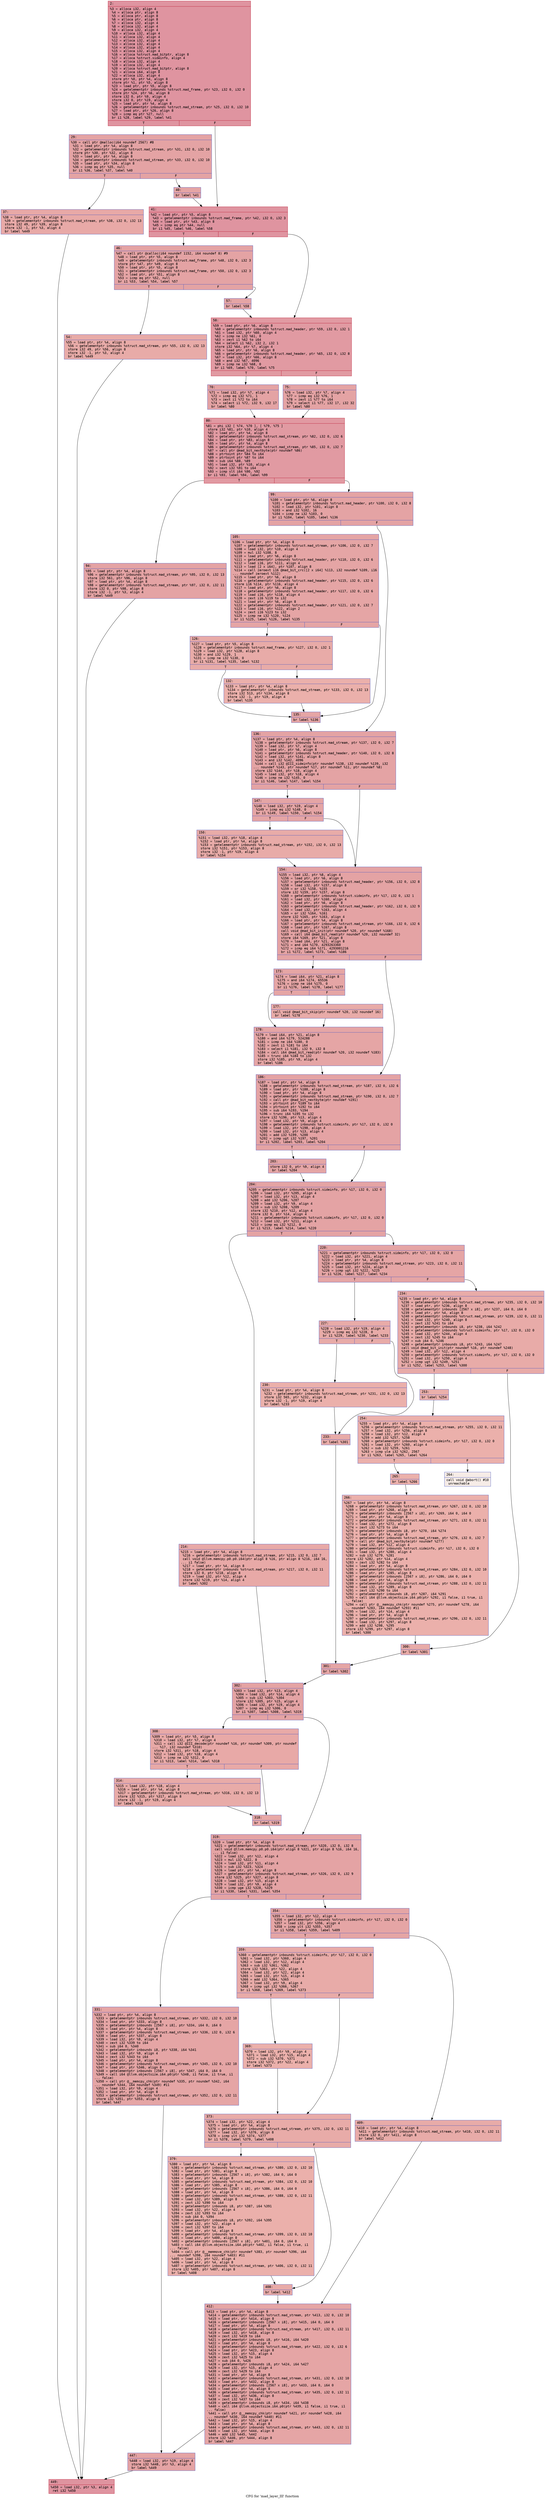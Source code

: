 digraph "CFG for 'mad_layer_III' function" {
	label="CFG for 'mad_layer_III' function";

	Node0x600001e885f0 [shape=record,color="#b70d28ff", style=filled, fillcolor="#b70d2870" fontname="Courier",label="{2:\l|  %3 = alloca i32, align 4\l  %4 = alloca ptr, align 8\l  %5 = alloca ptr, align 8\l  %6 = alloca ptr, align 8\l  %7 = alloca i32, align 4\l  %8 = alloca i32, align 4\l  %9 = alloca i32, align 4\l  %10 = alloca i32, align 4\l  %11 = alloca i32, align 4\l  %12 = alloca i32, align 4\l  %13 = alloca i32, align 4\l  %14 = alloca i32, align 4\l  %15 = alloca i32, align 4\l  %16 = alloca %struct.mad_bitptr, align 8\l  %17 = alloca %struct.sideinfo, align 4\l  %18 = alloca i32, align 4\l  %19 = alloca i32, align 4\l  %20 = alloca %struct.mad_bitptr, align 8\l  %21 = alloca i64, align 8\l  %22 = alloca i32, align 4\l  store ptr %0, ptr %4, align 8\l  store ptr %1, ptr %5, align 8\l  %23 = load ptr, ptr %5, align 8\l  %24 = getelementptr inbounds %struct.mad_frame, ptr %23, i32 0, i32 0\l  store ptr %24, ptr %6, align 8\l  store i32 0, ptr %9, align 4\l  store i32 0, ptr %19, align 4\l  %25 = load ptr, ptr %4, align 8\l  %26 = getelementptr inbounds %struct.mad_stream, ptr %25, i32 0, i32 10\l  %27 = load ptr, ptr %26, align 8\l  %28 = icmp eq ptr %27, null\l  br i1 %28, label %29, label %41\l|{<s0>T|<s1>F}}"];
	Node0x600001e885f0:s0 -> Node0x600001e88640[tooltip="2 -> 29\nProbability 37.50%" ];
	Node0x600001e885f0:s1 -> Node0x600001e88730[tooltip="2 -> 41\nProbability 62.50%" ];
	Node0x600001e88640 [shape=record,color="#3d50c3ff", style=filled, fillcolor="#c32e3170" fontname="Courier",label="{29:\l|  %30 = call ptr @malloc(i64 noundef 2567) #8\l  %31 = load ptr, ptr %4, align 8\l  %32 = getelementptr inbounds %struct.mad_stream, ptr %31, i32 0, i32 10\l  store ptr %30, ptr %32, align 8\l  %33 = load ptr, ptr %4, align 8\l  %34 = getelementptr inbounds %struct.mad_stream, ptr %33, i32 0, i32 10\l  %35 = load ptr, ptr %34, align 8\l  %36 = icmp eq ptr %35, null\l  br i1 %36, label %37, label %40\l|{<s0>T|<s1>F}}"];
	Node0x600001e88640:s0 -> Node0x600001e88690[tooltip="29 -> 37\nProbability 37.50%" ];
	Node0x600001e88640:s1 -> Node0x600001e886e0[tooltip="29 -> 40\nProbability 62.50%" ];
	Node0x600001e88690 [shape=record,color="#3d50c3ff", style=filled, fillcolor="#ca3b3770" fontname="Courier",label="{37:\l|  %38 = load ptr, ptr %4, align 8\l  %39 = getelementptr inbounds %struct.mad_stream, ptr %38, i32 0, i32 13\l  store i32 49, ptr %39, align 8\l  store i32 -1, ptr %3, align 4\l  br label %449\l}"];
	Node0x600001e88690 -> Node0x600001e89770[tooltip="37 -> 449\nProbability 100.00%" ];
	Node0x600001e886e0 [shape=record,color="#3d50c3ff", style=filled, fillcolor="#c5333470" fontname="Courier",label="{40:\l|  br label %41\l}"];
	Node0x600001e886e0 -> Node0x600001e88730[tooltip="40 -> 41\nProbability 100.00%" ];
	Node0x600001e88730 [shape=record,color="#b70d28ff", style=filled, fillcolor="#b70d2870" fontname="Courier",label="{41:\l|  %42 = load ptr, ptr %5, align 8\l  %43 = getelementptr inbounds %struct.mad_frame, ptr %42, i32 0, i32 3\l  %44 = load ptr, ptr %43, align 8\l  %45 = icmp eq ptr %44, null\l  br i1 %45, label %46, label %58\l|{<s0>T|<s1>F}}"];
	Node0x600001e88730:s0 -> Node0x600001e88780[tooltip="41 -> 46\nProbability 37.50%" ];
	Node0x600001e88730:s1 -> Node0x600001e88870[tooltip="41 -> 58\nProbability 62.50%" ];
	Node0x600001e88780 [shape=record,color="#3d50c3ff", style=filled, fillcolor="#c32e3170" fontname="Courier",label="{46:\l|  %47 = call ptr @calloc(i64 noundef 1152, i64 noundef 8) #9\l  %48 = load ptr, ptr %5, align 8\l  %49 = getelementptr inbounds %struct.mad_frame, ptr %48, i32 0, i32 3\l  store ptr %47, ptr %49, align 8\l  %50 = load ptr, ptr %5, align 8\l  %51 = getelementptr inbounds %struct.mad_frame, ptr %50, i32 0, i32 3\l  %52 = load ptr, ptr %51, align 8\l  %53 = icmp eq ptr %52, null\l  br i1 %53, label %54, label %57\l|{<s0>T|<s1>F}}"];
	Node0x600001e88780:s0 -> Node0x600001e887d0[tooltip="46 -> 54\nProbability 37.50%" ];
	Node0x600001e88780:s1 -> Node0x600001e88820[tooltip="46 -> 57\nProbability 62.50%" ];
	Node0x600001e887d0 [shape=record,color="#3d50c3ff", style=filled, fillcolor="#cc403a70" fontname="Courier",label="{54:\l|  %55 = load ptr, ptr %4, align 8\l  %56 = getelementptr inbounds %struct.mad_stream, ptr %55, i32 0, i32 13\l  store i32 49, ptr %56, align 8\l  store i32 -1, ptr %3, align 4\l  br label %449\l}"];
	Node0x600001e887d0 -> Node0x600001e89770[tooltip="54 -> 449\nProbability 100.00%" ];
	Node0x600001e88820 [shape=record,color="#3d50c3ff", style=filled, fillcolor="#c5333470" fontname="Courier",label="{57:\l|  br label %58\l}"];
	Node0x600001e88820 -> Node0x600001e88870[tooltip="57 -> 58\nProbability 100.00%" ];
	Node0x600001e88870 [shape=record,color="#b70d28ff", style=filled, fillcolor="#bb1b2c70" fontname="Courier",label="{58:\l|  %59 = load ptr, ptr %6, align 8\l  %60 = getelementptr inbounds %struct.mad_header, ptr %59, i32 0, i32 1\l  %61 = load i32, ptr %60, align 4\l  %62 = icmp ne i32 %61, 0\l  %63 = zext i1 %62 to i64\l  %64 = select i1 %62, i32 2, i32 1\l  store i32 %64, ptr %7, align 4\l  %65 = load ptr, ptr %6, align 8\l  %66 = getelementptr inbounds %struct.mad_header, ptr %65, i32 0, i32 8\l  %67 = load i32, ptr %66, align 8\l  %68 = and i32 %67, 4096\l  %69 = icmp ne i32 %68, 0\l  br i1 %69, label %70, label %75\l|{<s0>T|<s1>F}}"];
	Node0x600001e88870:s0 -> Node0x600001e888c0[tooltip="58 -> 70\nProbability 50.00%" ];
	Node0x600001e88870:s1 -> Node0x600001e88910[tooltip="58 -> 75\nProbability 50.00%" ];
	Node0x600001e888c0 [shape=record,color="#3d50c3ff", style=filled, fillcolor="#c32e3170" fontname="Courier",label="{70:\l|  %71 = load i32, ptr %7, align 4\l  %72 = icmp eq i32 %71, 1\l  %73 = zext i1 %72 to i64\l  %74 = select i1 %72, i32 9, i32 17\l  br label %80\l}"];
	Node0x600001e888c0 -> Node0x600001e88960[tooltip="70 -> 80\nProbability 100.00%" ];
	Node0x600001e88910 [shape=record,color="#3d50c3ff", style=filled, fillcolor="#c32e3170" fontname="Courier",label="{75:\l|  %76 = load i32, ptr %7, align 4\l  %77 = icmp eq i32 %76, 1\l  %78 = zext i1 %77 to i64\l  %79 = select i1 %77, i32 17, i32 32\l  br label %80\l}"];
	Node0x600001e88910 -> Node0x600001e88960[tooltip="75 -> 80\nProbability 100.00%" ];
	Node0x600001e88960 [shape=record,color="#b70d28ff", style=filled, fillcolor="#bb1b2c70" fontname="Courier",label="{80:\l|  %81 = phi i32 [ %74, %70 ], [ %79, %75 ]\l  store i32 %81, ptr %10, align 4\l  %82 = load ptr, ptr %4, align 8\l  %83 = getelementptr inbounds %struct.mad_stream, ptr %82, i32 0, i32 6\l  %84 = load ptr, ptr %83, align 8\l  %85 = load ptr, ptr %4, align 8\l  %86 = getelementptr inbounds %struct.mad_stream, ptr %85, i32 0, i32 7\l  %87 = call ptr @mad_bit_nextbyte(ptr noundef %86)\l  %88 = ptrtoint ptr %84 to i64\l  %89 = ptrtoint ptr %87 to i64\l  %90 = sub i64 %88, %89\l  %91 = load i32, ptr %10, align 4\l  %92 = sext i32 %91 to i64\l  %93 = icmp slt i64 %90, %92\l  br i1 %93, label %94, label %99\l|{<s0>T|<s1>F}}"];
	Node0x600001e88960:s0 -> Node0x600001e889b0[tooltip="80 -> 94\nProbability 50.00%" ];
	Node0x600001e88960:s1 -> Node0x600001e88a00[tooltip="80 -> 99\nProbability 50.00%" ];
	Node0x600001e889b0 [shape=record,color="#3d50c3ff", style=filled, fillcolor="#c32e3170" fontname="Courier",label="{94:\l|  %95 = load ptr, ptr %4, align 8\l  %96 = getelementptr inbounds %struct.mad_stream, ptr %95, i32 0, i32 13\l  store i32 561, ptr %96, align 8\l  %97 = load ptr, ptr %4, align 8\l  %98 = getelementptr inbounds %struct.mad_stream, ptr %97, i32 0, i32 11\l  store i32 0, ptr %98, align 8\l  store i32 -1, ptr %3, align 4\l  br label %449\l}"];
	Node0x600001e889b0 -> Node0x600001e89770[tooltip="94 -> 449\nProbability 100.00%" ];
	Node0x600001e88a00 [shape=record,color="#3d50c3ff", style=filled, fillcolor="#c32e3170" fontname="Courier",label="{99:\l|  %100 = load ptr, ptr %6, align 8\l  %101 = getelementptr inbounds %struct.mad_header, ptr %100, i32 0, i32 8\l  %102 = load i32, ptr %101, align 8\l  %103 = and i32 %102, 16\l  %104 = icmp ne i32 %103, 0\l  br i1 %104, label %105, label %136\l|{<s0>T|<s1>F}}"];
	Node0x600001e88a00:s0 -> Node0x600001e88a50[tooltip="99 -> 105\nProbability 50.00%" ];
	Node0x600001e88a00:s1 -> Node0x600001e88b90[tooltip="99 -> 136\nProbability 50.00%" ];
	Node0x600001e88a50 [shape=record,color="#3d50c3ff", style=filled, fillcolor="#c5333470" fontname="Courier",label="{105:\l|  %106 = load ptr, ptr %4, align 8\l  %107 = getelementptr inbounds %struct.mad_stream, ptr %106, i32 0, i32 7\l  %108 = load i32, ptr %10, align 4\l  %109 = mul i32 %108, 8\l  %110 = load ptr, ptr %6, align 8\l  %111 = getelementptr inbounds %struct.mad_header, ptr %110, i32 0, i32 6\l  %112 = load i16, ptr %111, align 4\l  %113 = load [2 x i64], ptr %107, align 8\l  %114 = call zeroext i16 @mad_bit_crc([2 x i64] %113, i32 noundef %109, i16\l... noundef zeroext %112)\l  %115 = load ptr, ptr %6, align 8\l  %116 = getelementptr inbounds %struct.mad_header, ptr %115, i32 0, i32 6\l  store i16 %114, ptr %116, align 4\l  %117 = load ptr, ptr %6, align 8\l  %118 = getelementptr inbounds %struct.mad_header, ptr %117, i32 0, i32 6\l  %119 = load i16, ptr %118, align 4\l  %120 = zext i16 %119 to i32\l  %121 = load ptr, ptr %6, align 8\l  %122 = getelementptr inbounds %struct.mad_header, ptr %121, i32 0, i32 7\l  %123 = load i16, ptr %122, align 2\l  %124 = zext i16 %123 to i32\l  %125 = icmp ne i32 %120, %124\l  br i1 %125, label %126, label %135\l|{<s0>T|<s1>F}}"];
	Node0x600001e88a50:s0 -> Node0x600001e88aa0[tooltip="105 -> 126\nProbability 50.00%" ];
	Node0x600001e88a50:s1 -> Node0x600001e88b40[tooltip="105 -> 135\nProbability 50.00%" ];
	Node0x600001e88aa0 [shape=record,color="#3d50c3ff", style=filled, fillcolor="#cc403a70" fontname="Courier",label="{126:\l|  %127 = load ptr, ptr %5, align 8\l  %128 = getelementptr inbounds %struct.mad_frame, ptr %127, i32 0, i32 1\l  %129 = load i32, ptr %128, align 8\l  %130 = and i32 %129, 1\l  %131 = icmp ne i32 %130, 0\l  br i1 %131, label %135, label %132\l|{<s0>T|<s1>F}}"];
	Node0x600001e88aa0:s0 -> Node0x600001e88b40[tooltip="126 -> 135\nProbability 50.00%" ];
	Node0x600001e88aa0:s1 -> Node0x600001e88af0[tooltip="126 -> 132\nProbability 50.00%" ];
	Node0x600001e88af0 [shape=record,color="#3d50c3ff", style=filled, fillcolor="#d24b4070" fontname="Courier",label="{132:\l|  %133 = load ptr, ptr %4, align 8\l  %134 = getelementptr inbounds %struct.mad_stream, ptr %133, i32 0, i32 13\l  store i32 513, ptr %134, align 8\l  store i32 -1, ptr %19, align 4\l  br label %135\l}"];
	Node0x600001e88af0 -> Node0x600001e88b40[tooltip="132 -> 135\nProbability 100.00%" ];
	Node0x600001e88b40 [shape=record,color="#3d50c3ff", style=filled, fillcolor="#c5333470" fontname="Courier",label="{135:\l|  br label %136\l}"];
	Node0x600001e88b40 -> Node0x600001e88b90[tooltip="135 -> 136\nProbability 100.00%" ];
	Node0x600001e88b90 [shape=record,color="#3d50c3ff", style=filled, fillcolor="#c32e3170" fontname="Courier",label="{136:\l|  %137 = load ptr, ptr %4, align 8\l  %138 = getelementptr inbounds %struct.mad_stream, ptr %137, i32 0, i32 7\l  %139 = load i32, ptr %7, align 4\l  %140 = load ptr, ptr %6, align 8\l  %141 = getelementptr inbounds %struct.mad_header, ptr %140, i32 0, i32 8\l  %142 = load i32, ptr %141, align 8\l  %143 = and i32 %142, 4096\l  %144 = call i32 @III_sideinfo(ptr noundef %138, i32 noundef %139, i32\l... noundef %143, ptr noundef %17, ptr noundef %11, ptr noundef %8)\l  store i32 %144, ptr %18, align 4\l  %145 = load i32, ptr %18, align 4\l  %146 = icmp ne i32 %145, 0\l  br i1 %146, label %147, label %154\l|{<s0>T|<s1>F}}"];
	Node0x600001e88b90:s0 -> Node0x600001e88be0[tooltip="136 -> 147\nProbability 62.50%" ];
	Node0x600001e88b90:s1 -> Node0x600001e88c80[tooltip="136 -> 154\nProbability 37.50%" ];
	Node0x600001e88be0 [shape=record,color="#3d50c3ff", style=filled, fillcolor="#c5333470" fontname="Courier",label="{147:\l|  %148 = load i32, ptr %19, align 4\l  %149 = icmp eq i32 %148, 0\l  br i1 %149, label %150, label %154\l|{<s0>T|<s1>F}}"];
	Node0x600001e88be0:s0 -> Node0x600001e88c30[tooltip="147 -> 150\nProbability 37.50%" ];
	Node0x600001e88be0:s1 -> Node0x600001e88c80[tooltip="147 -> 154\nProbability 62.50%" ];
	Node0x600001e88c30 [shape=record,color="#3d50c3ff", style=filled, fillcolor="#cc403a70" fontname="Courier",label="{150:\l|  %151 = load i32, ptr %18, align 4\l  %152 = load ptr, ptr %4, align 8\l  %153 = getelementptr inbounds %struct.mad_stream, ptr %152, i32 0, i32 13\l  store i32 %151, ptr %153, align 8\l  store i32 -1, ptr %19, align 4\l  br label %154\l}"];
	Node0x600001e88c30 -> Node0x600001e88c80[tooltip="150 -> 154\nProbability 100.00%" ];
	Node0x600001e88c80 [shape=record,color="#3d50c3ff", style=filled, fillcolor="#c32e3170" fontname="Courier",label="{154:\l|  %155 = load i32, ptr %8, align 4\l  %156 = load ptr, ptr %6, align 8\l  %157 = getelementptr inbounds %struct.mad_header, ptr %156, i32 0, i32 8\l  %158 = load i32, ptr %157, align 8\l  %159 = or i32 %158, %155\l  store i32 %159, ptr %157, align 8\l  %160 = getelementptr inbounds %struct.sideinfo, ptr %17, i32 0, i32 1\l  %161 = load i32, ptr %160, align 4\l  %162 = load ptr, ptr %6, align 8\l  %163 = getelementptr inbounds %struct.mad_header, ptr %162, i32 0, i32 9\l  %164 = load i32, ptr %163, align 4\l  %165 = or i32 %164, %161\l  store i32 %165, ptr %163, align 4\l  %166 = load ptr, ptr %4, align 8\l  %167 = getelementptr inbounds %struct.mad_stream, ptr %166, i32 0, i32 6\l  %168 = load ptr, ptr %167, align 8\l  call void @mad_bit_init(ptr noundef %20, ptr noundef %168)\l  %169 = call i64 @mad_bit_read(ptr noundef %20, i32 noundef 32)\l  store i64 %169, ptr %21, align 8\l  %170 = load i64, ptr %21, align 8\l  %171 = and i64 %170, 4293263360\l  %172 = icmp eq i64 %171, 4293001216\l  br i1 %172, label %173, label %186\l|{<s0>T|<s1>F}}"];
	Node0x600001e88c80:s0 -> Node0x600001e88cd0[tooltip="154 -> 173\nProbability 50.00%" ];
	Node0x600001e88c80:s1 -> Node0x600001e88dc0[tooltip="154 -> 186\nProbability 50.00%" ];
	Node0x600001e88cd0 [shape=record,color="#3d50c3ff", style=filled, fillcolor="#c5333470" fontname="Courier",label="{173:\l|  %174 = load i64, ptr %21, align 8\l  %175 = and i64 %174, 65536\l  %176 = icmp ne i64 %175, 0\l  br i1 %176, label %178, label %177\l|{<s0>T|<s1>F}}"];
	Node0x600001e88cd0:s0 -> Node0x600001e88d70[tooltip="173 -> 178\nProbability 50.00%" ];
	Node0x600001e88cd0:s1 -> Node0x600001e88d20[tooltip="173 -> 177\nProbability 50.00%" ];
	Node0x600001e88d20 [shape=record,color="#3d50c3ff", style=filled, fillcolor="#cc403a70" fontname="Courier",label="{177:\l|  call void @mad_bit_skip(ptr noundef %20, i32 noundef 16)\l  br label %178\l}"];
	Node0x600001e88d20 -> Node0x600001e88d70[tooltip="177 -> 178\nProbability 100.00%" ];
	Node0x600001e88d70 [shape=record,color="#3d50c3ff", style=filled, fillcolor="#c5333470" fontname="Courier",label="{178:\l|  %179 = load i64, ptr %21, align 8\l  %180 = and i64 %179, 524288\l  %181 = icmp ne i64 %180, 0\l  %182 = zext i1 %181 to i64\l  %183 = select i1 %181, i32 9, i32 8\l  %184 = call i64 @mad_bit_read(ptr noundef %20, i32 noundef %183)\l  %185 = trunc i64 %184 to i32\l  store i32 %185, ptr %9, align 4\l  br label %186\l}"];
	Node0x600001e88d70 -> Node0x600001e88dc0[tooltip="178 -> 186\nProbability 100.00%" ];
	Node0x600001e88dc0 [shape=record,color="#3d50c3ff", style=filled, fillcolor="#c32e3170" fontname="Courier",label="{186:\l|  %187 = load ptr, ptr %4, align 8\l  %188 = getelementptr inbounds %struct.mad_stream, ptr %187, i32 0, i32 6\l  %189 = load ptr, ptr %188, align 8\l  %190 = load ptr, ptr %4, align 8\l  %191 = getelementptr inbounds %struct.mad_stream, ptr %190, i32 0, i32 7\l  %192 = call ptr @mad_bit_nextbyte(ptr noundef %191)\l  %193 = ptrtoint ptr %189 to i64\l  %194 = ptrtoint ptr %192 to i64\l  %195 = sub i64 %193, %194\l  %196 = trunc i64 %195 to i32\l  store i32 %196, ptr %13, align 4\l  %197 = load i32, ptr %9, align 4\l  %198 = getelementptr inbounds %struct.sideinfo, ptr %17, i32 0, i32 0\l  %199 = load i32, ptr %198, align 4\l  %200 = load i32, ptr %13, align 4\l  %201 = add i32 %199, %200\l  %202 = icmp ugt i32 %197, %201\l  br i1 %202, label %203, label %204\l|{<s0>T|<s1>F}}"];
	Node0x600001e88dc0:s0 -> Node0x600001e88e10[tooltip="186 -> 203\nProbability 50.00%" ];
	Node0x600001e88dc0:s1 -> Node0x600001e88e60[tooltip="186 -> 204\nProbability 50.00%" ];
	Node0x600001e88e10 [shape=record,color="#3d50c3ff", style=filled, fillcolor="#c5333470" fontname="Courier",label="{203:\l|  store i32 0, ptr %9, align 4\l  br label %204\l}"];
	Node0x600001e88e10 -> Node0x600001e88e60[tooltip="203 -> 204\nProbability 100.00%" ];
	Node0x600001e88e60 [shape=record,color="#3d50c3ff", style=filled, fillcolor="#c32e3170" fontname="Courier",label="{204:\l|  %205 = getelementptr inbounds %struct.sideinfo, ptr %17, i32 0, i32 0\l  %206 = load i32, ptr %205, align 4\l  %207 = load i32, ptr %13, align 4\l  %208 = add i32 %206, %207\l  %209 = load i32, ptr %9, align 4\l  %210 = sub i32 %208, %209\l  store i32 %210, ptr %12, align 4\l  store i32 0, ptr %14, align 4\l  %211 = getelementptr inbounds %struct.sideinfo, ptr %17, i32 0, i32 0\l  %212 = load i32, ptr %211, align 4\l  %213 = icmp eq i32 %212, 0\l  br i1 %213, label %214, label %220\l|{<s0>T|<s1>F}}"];
	Node0x600001e88e60:s0 -> Node0x600001e88eb0[tooltip="204 -> 214\nProbability 37.50%" ];
	Node0x600001e88e60:s1 -> Node0x600001e88f00[tooltip="204 -> 220\nProbability 62.50%" ];
	Node0x600001e88eb0 [shape=record,color="#3d50c3ff", style=filled, fillcolor="#ca3b3770" fontname="Courier",label="{214:\l|  %215 = load ptr, ptr %4, align 8\l  %216 = getelementptr inbounds %struct.mad_stream, ptr %215, i32 0, i32 7\l  call void @llvm.memcpy.p0.p0.i64(ptr align 8 %16, ptr align 8 %216, i64 16,\l... i1 false)\l  %217 = load ptr, ptr %4, align 8\l  %218 = getelementptr inbounds %struct.mad_stream, ptr %217, i32 0, i32 11\l  store i32 0, ptr %218, align 8\l  %219 = load i32, ptr %12, align 4\l  store i32 %219, ptr %14, align 4\l  br label %302\l}"];
	Node0x600001e88eb0 -> Node0x600001e892c0[tooltip="214 -> 302\nProbability 100.00%" ];
	Node0x600001e88f00 [shape=record,color="#3d50c3ff", style=filled, fillcolor="#c5333470" fontname="Courier",label="{220:\l|  %221 = getelementptr inbounds %struct.sideinfo, ptr %17, i32 0, i32 0\l  %222 = load i32, ptr %221, align 4\l  %223 = load ptr, ptr %4, align 8\l  %224 = getelementptr inbounds %struct.mad_stream, ptr %223, i32 0, i32 11\l  %225 = load i32, ptr %224, align 8\l  %226 = icmp ugt i32 %222, %225\l  br i1 %226, label %227, label %234\l|{<s0>T|<s1>F}}"];
	Node0x600001e88f00:s0 -> Node0x600001e88f50[tooltip="220 -> 227\nProbability 50.00%" ];
	Node0x600001e88f00:s1 -> Node0x600001e89040[tooltip="220 -> 234\nProbability 50.00%" ];
	Node0x600001e88f50 [shape=record,color="#3d50c3ff", style=filled, fillcolor="#cc403a70" fontname="Courier",label="{227:\l|  %228 = load i32, ptr %19, align 4\l  %229 = icmp eq i32 %228, 0\l  br i1 %229, label %230, label %233\l|{<s0>T|<s1>F}}"];
	Node0x600001e88f50:s0 -> Node0x600001e88fa0[tooltip="227 -> 230\nProbability 37.50%" ];
	Node0x600001e88f50:s1 -> Node0x600001e88ff0[tooltip="227 -> 233\nProbability 62.50%" ];
	Node0x600001e88fa0 [shape=record,color="#3d50c3ff", style=filled, fillcolor="#d24b4070" fontname="Courier",label="{230:\l|  %231 = load ptr, ptr %4, align 8\l  %232 = getelementptr inbounds %struct.mad_stream, ptr %231, i32 0, i32 13\l  store i32 565, ptr %232, align 8\l  store i32 -1, ptr %19, align 4\l  br label %233\l}"];
	Node0x600001e88fa0 -> Node0x600001e88ff0[tooltip="230 -> 233\nProbability 100.00%" ];
	Node0x600001e88ff0 [shape=record,color="#3d50c3ff", style=filled, fillcolor="#cc403a70" fontname="Courier",label="{233:\l|  br label %301\l}"];
	Node0x600001e88ff0 -> Node0x600001e89270[tooltip="233 -> 301\nProbability 100.00%" ];
	Node0x600001e89040 [shape=record,color="#3d50c3ff", style=filled, fillcolor="#cc403a70" fontname="Courier",label="{234:\l|  %235 = load ptr, ptr %4, align 8\l  %236 = getelementptr inbounds %struct.mad_stream, ptr %235, i32 0, i32 10\l  %237 = load ptr, ptr %236, align 8\l  %238 = getelementptr inbounds [2567 x i8], ptr %237, i64 0, i64 0\l  %239 = load ptr, ptr %4, align 8\l  %240 = getelementptr inbounds %struct.mad_stream, ptr %239, i32 0, i32 11\l  %241 = load i32, ptr %240, align 8\l  %242 = zext i32 %241 to i64\l  %243 = getelementptr inbounds i8, ptr %238, i64 %242\l  %244 = getelementptr inbounds %struct.sideinfo, ptr %17, i32 0, i32 0\l  %245 = load i32, ptr %244, align 4\l  %246 = zext i32 %245 to i64\l  %247 = sub i64 0, %246\l  %248 = getelementptr inbounds i8, ptr %243, i64 %247\l  call void @mad_bit_init(ptr noundef %16, ptr noundef %248)\l  %249 = load i32, ptr %12, align 4\l  %250 = getelementptr inbounds %struct.sideinfo, ptr %17, i32 0, i32 0\l  %251 = load i32, ptr %250, align 4\l  %252 = icmp ugt i32 %249, %251\l  br i1 %252, label %253, label %300\l|{<s0>T|<s1>F}}"];
	Node0x600001e89040:s0 -> Node0x600001e89090[tooltip="234 -> 253\nProbability 50.00%" ];
	Node0x600001e89040:s1 -> Node0x600001e89220[tooltip="234 -> 300\nProbability 50.00%" ];
	Node0x600001e89090 [shape=record,color="#3d50c3ff", style=filled, fillcolor="#d24b4070" fontname="Courier",label="{253:\l|  br label %254\l}"];
	Node0x600001e89090 -> Node0x600001e890e0[tooltip="253 -> 254\nProbability 100.00%" ];
	Node0x600001e890e0 [shape=record,color="#3d50c3ff", style=filled, fillcolor="#d24b4070" fontname="Courier",label="{254:\l|  %255 = load ptr, ptr %4, align 8\l  %256 = getelementptr inbounds %struct.mad_stream, ptr %255, i32 0, i32 11\l  %257 = load i32, ptr %256, align 8\l  %258 = load i32, ptr %12, align 4\l  %259 = add i32 %257, %258\l  %260 = getelementptr inbounds %struct.sideinfo, ptr %17, i32 0, i32 0\l  %261 = load i32, ptr %260, align 4\l  %262 = sub i32 %259, %261\l  %263 = icmp ule i32 %262, 2567\l  br i1 %263, label %265, label %264\l|{<s0>T|<s1>F}}"];
	Node0x600001e890e0:s0 -> Node0x600001e89180[tooltip="254 -> 265\nProbability 100.00%" ];
	Node0x600001e890e0:s1 -> Node0x600001e89130[tooltip="254 -> 264\nProbability 0.00%" ];
	Node0x600001e89130 [shape=record,color="#3d50c3ff", style=filled, fillcolor="#ead5c970" fontname="Courier",label="{264:\l|  call void @abort() #10\l  unreachable\l}"];
	Node0x600001e89180 [shape=record,color="#3d50c3ff", style=filled, fillcolor="#d24b4070" fontname="Courier",label="{265:\l|  br label %266\l}"];
	Node0x600001e89180 -> Node0x600001e891d0[tooltip="265 -> 266\nProbability 100.00%" ];
	Node0x600001e891d0 [shape=record,color="#3d50c3ff", style=filled, fillcolor="#d24b4070" fontname="Courier",label="{266:\l|  %267 = load ptr, ptr %4, align 8\l  %268 = getelementptr inbounds %struct.mad_stream, ptr %267, i32 0, i32 10\l  %269 = load ptr, ptr %268, align 8\l  %270 = getelementptr inbounds [2567 x i8], ptr %269, i64 0, i64 0\l  %271 = load ptr, ptr %4, align 8\l  %272 = getelementptr inbounds %struct.mad_stream, ptr %271, i32 0, i32 11\l  %273 = load i32, ptr %272, align 8\l  %274 = zext i32 %273 to i64\l  %275 = getelementptr inbounds i8, ptr %270, i64 %274\l  %276 = load ptr, ptr %4, align 8\l  %277 = getelementptr inbounds %struct.mad_stream, ptr %276, i32 0, i32 7\l  %278 = call ptr @mad_bit_nextbyte(ptr noundef %277)\l  %279 = load i32, ptr %12, align 4\l  %280 = getelementptr inbounds %struct.sideinfo, ptr %17, i32 0, i32 0\l  %281 = load i32, ptr %280, align 4\l  %282 = sub i32 %279, %281\l  store i32 %282, ptr %14, align 4\l  %283 = zext i32 %282 to i64\l  %284 = load ptr, ptr %4, align 8\l  %285 = getelementptr inbounds %struct.mad_stream, ptr %284, i32 0, i32 10\l  %286 = load ptr, ptr %285, align 8\l  %287 = getelementptr inbounds [2567 x i8], ptr %286, i64 0, i64 0\l  %288 = load ptr, ptr %4, align 8\l  %289 = getelementptr inbounds %struct.mad_stream, ptr %288, i32 0, i32 11\l  %290 = load i32, ptr %289, align 8\l  %291 = zext i32 %290 to i64\l  %292 = getelementptr inbounds i8, ptr %287, i64 %291\l  %293 = call i64 @llvm.objectsize.i64.p0(ptr %292, i1 false, i1 true, i1\l... false)\l  %294 = call ptr @__memcpy_chk(ptr noundef %275, ptr noundef %278, i64\l... noundef %283, i64 noundef %293) #11\l  %295 = load i32, ptr %14, align 4\l  %296 = load ptr, ptr %4, align 8\l  %297 = getelementptr inbounds %struct.mad_stream, ptr %296, i32 0, i32 11\l  %298 = load i32, ptr %297, align 8\l  %299 = add i32 %298, %295\l  store i32 %299, ptr %297, align 8\l  br label %300\l}"];
	Node0x600001e891d0 -> Node0x600001e89220[tooltip="266 -> 300\nProbability 100.00%" ];
	Node0x600001e89220 [shape=record,color="#3d50c3ff", style=filled, fillcolor="#cc403a70" fontname="Courier",label="{300:\l|  br label %301\l}"];
	Node0x600001e89220 -> Node0x600001e89270[tooltip="300 -> 301\nProbability 100.00%" ];
	Node0x600001e89270 [shape=record,color="#3d50c3ff", style=filled, fillcolor="#c5333470" fontname="Courier",label="{301:\l|  br label %302\l}"];
	Node0x600001e89270 -> Node0x600001e892c0[tooltip="301 -> 302\nProbability 100.00%" ];
	Node0x600001e892c0 [shape=record,color="#3d50c3ff", style=filled, fillcolor="#c32e3170" fontname="Courier",label="{302:\l|  %303 = load i32, ptr %13, align 4\l  %304 = load i32, ptr %14, align 4\l  %305 = sub i32 %303, %304\l  store i32 %305, ptr %15, align 4\l  %306 = load i32, ptr %19, align 4\l  %307 = icmp eq i32 %306, 0\l  br i1 %307, label %308, label %319\l|{<s0>T|<s1>F}}"];
	Node0x600001e892c0:s0 -> Node0x600001e89310[tooltip="302 -> 308\nProbability 37.50%" ];
	Node0x600001e892c0:s1 -> Node0x600001e89400[tooltip="302 -> 319\nProbability 62.50%" ];
	Node0x600001e89310 [shape=record,color="#3d50c3ff", style=filled, fillcolor="#ca3b3770" fontname="Courier",label="{308:\l|  %309 = load ptr, ptr %5, align 8\l  %310 = load i32, ptr %7, align 4\l  %311 = call i32 @III_decode(ptr noundef %16, ptr noundef %309, ptr noundef\l... %17, i32 noundef %310)\l  store i32 %311, ptr %18, align 4\l  %312 = load i32, ptr %18, align 4\l  %313 = icmp ne i32 %312, 0\l  br i1 %313, label %314, label %318\l|{<s0>T|<s1>F}}"];
	Node0x600001e89310:s0 -> Node0x600001e89360[tooltip="308 -> 314\nProbability 62.50%" ];
	Node0x600001e89310:s1 -> Node0x600001e893b0[tooltip="308 -> 318\nProbability 37.50%" ];
	Node0x600001e89360 [shape=record,color="#3d50c3ff", style=filled, fillcolor="#cc403a70" fontname="Courier",label="{314:\l|  %315 = load i32, ptr %18, align 4\l  %316 = load ptr, ptr %4, align 8\l  %317 = getelementptr inbounds %struct.mad_stream, ptr %316, i32 0, i32 13\l  store i32 %315, ptr %317, align 8\l  store i32 -1, ptr %19, align 4\l  br label %318\l}"];
	Node0x600001e89360 -> Node0x600001e893b0[tooltip="314 -> 318\nProbability 100.00%" ];
	Node0x600001e893b0 [shape=record,color="#3d50c3ff", style=filled, fillcolor="#ca3b3770" fontname="Courier",label="{318:\l|  br label %319\l}"];
	Node0x600001e893b0 -> Node0x600001e89400[tooltip="318 -> 319\nProbability 100.00%" ];
	Node0x600001e89400 [shape=record,color="#3d50c3ff", style=filled, fillcolor="#c32e3170" fontname="Courier",label="{319:\l|  %320 = load ptr, ptr %4, align 8\l  %321 = getelementptr inbounds %struct.mad_stream, ptr %320, i32 0, i32 8\l  call void @llvm.memcpy.p0.p0.i64(ptr align 8 %321, ptr align 8 %16, i64 16,\l... i1 false)\l  %322 = load i32, ptr %12, align 4\l  %323 = mul i32 %322, 8\l  %324 = load i32, ptr %11, align 4\l  %325 = sub i32 %323, %324\l  %326 = load ptr, ptr %4, align 8\l  %327 = getelementptr inbounds %struct.mad_stream, ptr %326, i32 0, i32 9\l  store i32 %325, ptr %327, align 8\l  %328 = load i32, ptr %15, align 4\l  %329 = load i32, ptr %9, align 4\l  %330 = icmp uge i32 %328, %329\l  br i1 %330, label %331, label %354\l|{<s0>T|<s1>F}}"];
	Node0x600001e89400:s0 -> Node0x600001e89450[tooltip="319 -> 331\nProbability 50.00%" ];
	Node0x600001e89400:s1 -> Node0x600001e894a0[tooltip="319 -> 354\nProbability 50.00%" ];
	Node0x600001e89450 [shape=record,color="#3d50c3ff", style=filled, fillcolor="#c5333470" fontname="Courier",label="{331:\l|  %332 = load ptr, ptr %4, align 8\l  %333 = getelementptr inbounds %struct.mad_stream, ptr %332, i32 0, i32 10\l  %334 = load ptr, ptr %333, align 8\l  %335 = getelementptr inbounds [2567 x i8], ptr %334, i64 0, i64 0\l  %336 = load ptr, ptr %4, align 8\l  %337 = getelementptr inbounds %struct.mad_stream, ptr %336, i32 0, i32 6\l  %338 = load ptr, ptr %337, align 8\l  %339 = load i32, ptr %9, align 4\l  %340 = zext i32 %339 to i64\l  %341 = sub i64 0, %340\l  %342 = getelementptr inbounds i8, ptr %338, i64 %341\l  %343 = load i32, ptr %9, align 4\l  %344 = zext i32 %343 to i64\l  %345 = load ptr, ptr %4, align 8\l  %346 = getelementptr inbounds %struct.mad_stream, ptr %345, i32 0, i32 10\l  %347 = load ptr, ptr %346, align 8\l  %348 = getelementptr inbounds [2567 x i8], ptr %347, i64 0, i64 0\l  %349 = call i64 @llvm.objectsize.i64.p0(ptr %348, i1 false, i1 true, i1\l... false)\l  %350 = call ptr @__memcpy_chk(ptr noundef %335, ptr noundef %342, i64\l... noundef %344, i64 noundef %349) #11\l  %351 = load i32, ptr %9, align 4\l  %352 = load ptr, ptr %4, align 8\l  %353 = getelementptr inbounds %struct.mad_stream, ptr %352, i32 0, i32 11\l  store i32 %351, ptr %353, align 8\l  br label %447\l}"];
	Node0x600001e89450 -> Node0x600001e89720[tooltip="331 -> 447\nProbability 100.00%" ];
	Node0x600001e894a0 [shape=record,color="#3d50c3ff", style=filled, fillcolor="#c5333470" fontname="Courier",label="{354:\l|  %355 = load i32, ptr %12, align 4\l  %356 = getelementptr inbounds %struct.sideinfo, ptr %17, i32 0, i32 0\l  %357 = load i32, ptr %356, align 4\l  %358 = icmp ult i32 %355, %357\l  br i1 %358, label %359, label %409\l|{<s0>T|<s1>F}}"];
	Node0x600001e894a0:s0 -> Node0x600001e894f0[tooltip="354 -> 359\nProbability 50.00%" ];
	Node0x600001e894a0:s1 -> Node0x600001e89680[tooltip="354 -> 409\nProbability 50.00%" ];
	Node0x600001e894f0 [shape=record,color="#3d50c3ff", style=filled, fillcolor="#cc403a70" fontname="Courier",label="{359:\l|  %360 = getelementptr inbounds %struct.sideinfo, ptr %17, i32 0, i32 0\l  %361 = load i32, ptr %360, align 4\l  %362 = load i32, ptr %12, align 4\l  %363 = sub i32 %361, %362\l  store i32 %363, ptr %22, align 4\l  %364 = load i32, ptr %22, align 4\l  %365 = load i32, ptr %15, align 4\l  %366 = add i32 %364, %365\l  %367 = load i32, ptr %9, align 4\l  %368 = icmp ugt i32 %366, %367\l  br i1 %368, label %369, label %373\l|{<s0>T|<s1>F}}"];
	Node0x600001e894f0:s0 -> Node0x600001e89540[tooltip="359 -> 369\nProbability 50.00%" ];
	Node0x600001e894f0:s1 -> Node0x600001e89590[tooltip="359 -> 373\nProbability 50.00%" ];
	Node0x600001e89540 [shape=record,color="#3d50c3ff", style=filled, fillcolor="#d24b4070" fontname="Courier",label="{369:\l|  %370 = load i32, ptr %9, align 4\l  %371 = load i32, ptr %15, align 4\l  %372 = sub i32 %370, %371\l  store i32 %372, ptr %22, align 4\l  br label %373\l}"];
	Node0x600001e89540 -> Node0x600001e89590[tooltip="369 -> 373\nProbability 100.00%" ];
	Node0x600001e89590 [shape=record,color="#3d50c3ff", style=filled, fillcolor="#cc403a70" fontname="Courier",label="{373:\l|  %374 = load i32, ptr %22, align 4\l  %375 = load ptr, ptr %4, align 8\l  %376 = getelementptr inbounds %struct.mad_stream, ptr %375, i32 0, i32 11\l  %377 = load i32, ptr %376, align 8\l  %378 = icmp ult i32 %374, %377\l  br i1 %378, label %379, label %408\l|{<s0>T|<s1>F}}"];
	Node0x600001e89590:s0 -> Node0x600001e895e0[tooltip="373 -> 379\nProbability 50.00%" ];
	Node0x600001e89590:s1 -> Node0x600001e89630[tooltip="373 -> 408\nProbability 50.00%" ];
	Node0x600001e895e0 [shape=record,color="#3d50c3ff", style=filled, fillcolor="#d24b4070" fontname="Courier",label="{379:\l|  %380 = load ptr, ptr %4, align 8\l  %381 = getelementptr inbounds %struct.mad_stream, ptr %380, i32 0, i32 10\l  %382 = load ptr, ptr %381, align 8\l  %383 = getelementptr inbounds [2567 x i8], ptr %382, i64 0, i64 0\l  %384 = load ptr, ptr %4, align 8\l  %385 = getelementptr inbounds %struct.mad_stream, ptr %384, i32 0, i32 10\l  %386 = load ptr, ptr %385, align 8\l  %387 = getelementptr inbounds [2567 x i8], ptr %386, i64 0, i64 0\l  %388 = load ptr, ptr %4, align 8\l  %389 = getelementptr inbounds %struct.mad_stream, ptr %388, i32 0, i32 11\l  %390 = load i32, ptr %389, align 8\l  %391 = zext i32 %390 to i64\l  %392 = getelementptr inbounds i8, ptr %387, i64 %391\l  %393 = load i32, ptr %22, align 4\l  %394 = zext i32 %393 to i64\l  %395 = sub i64 0, %394\l  %396 = getelementptr inbounds i8, ptr %392, i64 %395\l  %397 = load i32, ptr %22, align 4\l  %398 = zext i32 %397 to i64\l  %399 = load ptr, ptr %4, align 8\l  %400 = getelementptr inbounds %struct.mad_stream, ptr %399, i32 0, i32 10\l  %401 = load ptr, ptr %400, align 8\l  %402 = getelementptr inbounds [2567 x i8], ptr %401, i64 0, i64 0\l  %403 = call i64 @llvm.objectsize.i64.p0(ptr %402, i1 false, i1 true, i1\l... false)\l  %404 = call ptr @__memmove_chk(ptr noundef %383, ptr noundef %396, i64\l... noundef %398, i64 noundef %403) #11\l  %405 = load i32, ptr %22, align 4\l  %406 = load ptr, ptr %4, align 8\l  %407 = getelementptr inbounds %struct.mad_stream, ptr %406, i32 0, i32 11\l  store i32 %405, ptr %407, align 8\l  br label %408\l}"];
	Node0x600001e895e0 -> Node0x600001e89630[tooltip="379 -> 408\nProbability 100.00%" ];
	Node0x600001e89630 [shape=record,color="#3d50c3ff", style=filled, fillcolor="#cc403a70" fontname="Courier",label="{408:\l|  br label %412\l}"];
	Node0x600001e89630 -> Node0x600001e896d0[tooltip="408 -> 412\nProbability 100.00%" ];
	Node0x600001e89680 [shape=record,color="#3d50c3ff", style=filled, fillcolor="#cc403a70" fontname="Courier",label="{409:\l|  %410 = load ptr, ptr %4, align 8\l  %411 = getelementptr inbounds %struct.mad_stream, ptr %410, i32 0, i32 11\l  store i32 0, ptr %411, align 8\l  br label %412\l}"];
	Node0x600001e89680 -> Node0x600001e896d0[tooltip="409 -> 412\nProbability 100.00%" ];
	Node0x600001e896d0 [shape=record,color="#3d50c3ff", style=filled, fillcolor="#c5333470" fontname="Courier",label="{412:\l|  %413 = load ptr, ptr %4, align 8\l  %414 = getelementptr inbounds %struct.mad_stream, ptr %413, i32 0, i32 10\l  %415 = load ptr, ptr %414, align 8\l  %416 = getelementptr inbounds [2567 x i8], ptr %415, i64 0, i64 0\l  %417 = load ptr, ptr %4, align 8\l  %418 = getelementptr inbounds %struct.mad_stream, ptr %417, i32 0, i32 11\l  %419 = load i32, ptr %418, align 8\l  %420 = zext i32 %419 to i64\l  %421 = getelementptr inbounds i8, ptr %416, i64 %420\l  %422 = load ptr, ptr %4, align 8\l  %423 = getelementptr inbounds %struct.mad_stream, ptr %422, i32 0, i32 6\l  %424 = load ptr, ptr %423, align 8\l  %425 = load i32, ptr %15, align 4\l  %426 = zext i32 %425 to i64\l  %427 = sub i64 0, %426\l  %428 = getelementptr inbounds i8, ptr %424, i64 %427\l  %429 = load i32, ptr %15, align 4\l  %430 = zext i32 %429 to i64\l  %431 = load ptr, ptr %4, align 8\l  %432 = getelementptr inbounds %struct.mad_stream, ptr %431, i32 0, i32 10\l  %433 = load ptr, ptr %432, align 8\l  %434 = getelementptr inbounds [2567 x i8], ptr %433, i64 0, i64 0\l  %435 = load ptr, ptr %4, align 8\l  %436 = getelementptr inbounds %struct.mad_stream, ptr %435, i32 0, i32 11\l  %437 = load i32, ptr %436, align 8\l  %438 = zext i32 %437 to i64\l  %439 = getelementptr inbounds i8, ptr %434, i64 %438\l  %440 = call i64 @llvm.objectsize.i64.p0(ptr %439, i1 false, i1 true, i1\l... false)\l  %441 = call ptr @__memcpy_chk(ptr noundef %421, ptr noundef %428, i64\l... noundef %430, i64 noundef %440) #11\l  %442 = load i32, ptr %15, align 4\l  %443 = load ptr, ptr %4, align 8\l  %444 = getelementptr inbounds %struct.mad_stream, ptr %443, i32 0, i32 11\l  %445 = load i32, ptr %444, align 8\l  %446 = add i32 %445, %442\l  store i32 %446, ptr %444, align 8\l  br label %447\l}"];
	Node0x600001e896d0 -> Node0x600001e89720[tooltip="412 -> 447\nProbability 100.00%" ];
	Node0x600001e89720 [shape=record,color="#3d50c3ff", style=filled, fillcolor="#c32e3170" fontname="Courier",label="{447:\l|  %448 = load i32, ptr %19, align 4\l  store i32 %448, ptr %3, align 4\l  br label %449\l}"];
	Node0x600001e89720 -> Node0x600001e89770[tooltip="447 -> 449\nProbability 100.00%" ];
	Node0x600001e89770 [shape=record,color="#b70d28ff", style=filled, fillcolor="#b70d2870" fontname="Courier",label="{449:\l|  %450 = load i32, ptr %3, align 4\l  ret i32 %450\l}"];
}
